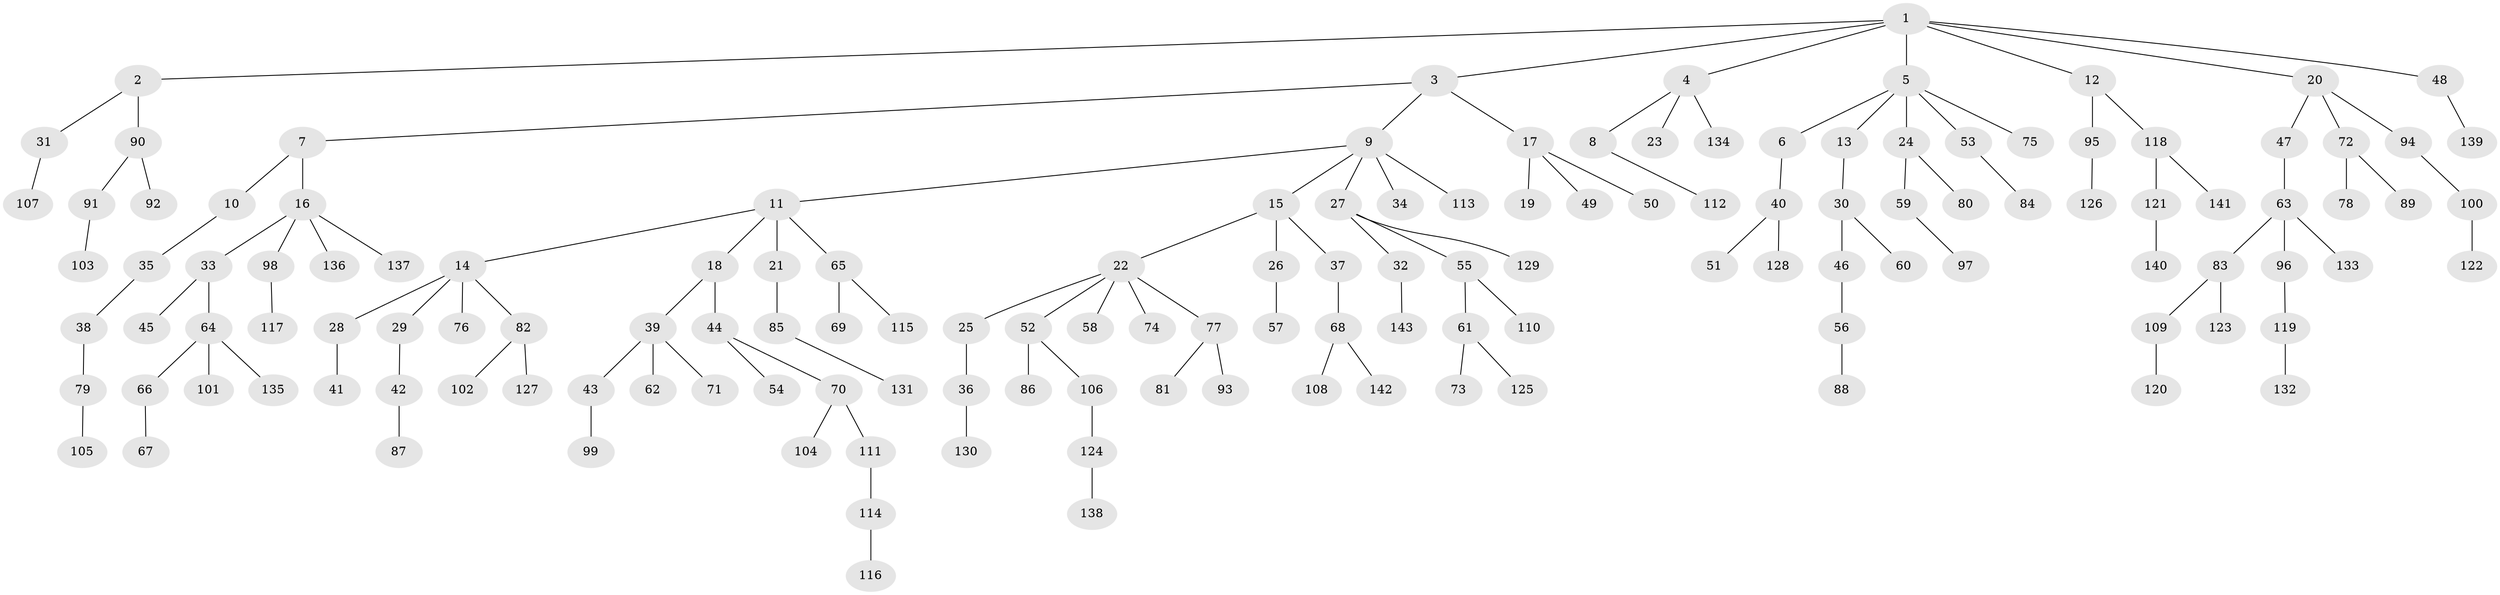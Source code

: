 // Generated by graph-tools (version 1.1) at 2025/36/03/09/25 02:36:45]
// undirected, 143 vertices, 142 edges
graph export_dot {
graph [start="1"]
  node [color=gray90,style=filled];
  1;
  2;
  3;
  4;
  5;
  6;
  7;
  8;
  9;
  10;
  11;
  12;
  13;
  14;
  15;
  16;
  17;
  18;
  19;
  20;
  21;
  22;
  23;
  24;
  25;
  26;
  27;
  28;
  29;
  30;
  31;
  32;
  33;
  34;
  35;
  36;
  37;
  38;
  39;
  40;
  41;
  42;
  43;
  44;
  45;
  46;
  47;
  48;
  49;
  50;
  51;
  52;
  53;
  54;
  55;
  56;
  57;
  58;
  59;
  60;
  61;
  62;
  63;
  64;
  65;
  66;
  67;
  68;
  69;
  70;
  71;
  72;
  73;
  74;
  75;
  76;
  77;
  78;
  79;
  80;
  81;
  82;
  83;
  84;
  85;
  86;
  87;
  88;
  89;
  90;
  91;
  92;
  93;
  94;
  95;
  96;
  97;
  98;
  99;
  100;
  101;
  102;
  103;
  104;
  105;
  106;
  107;
  108;
  109;
  110;
  111;
  112;
  113;
  114;
  115;
  116;
  117;
  118;
  119;
  120;
  121;
  122;
  123;
  124;
  125;
  126;
  127;
  128;
  129;
  130;
  131;
  132;
  133;
  134;
  135;
  136;
  137;
  138;
  139;
  140;
  141;
  142;
  143;
  1 -- 2;
  1 -- 3;
  1 -- 4;
  1 -- 5;
  1 -- 12;
  1 -- 20;
  1 -- 48;
  2 -- 31;
  2 -- 90;
  3 -- 7;
  3 -- 9;
  3 -- 17;
  4 -- 8;
  4 -- 23;
  4 -- 134;
  5 -- 6;
  5 -- 13;
  5 -- 24;
  5 -- 53;
  5 -- 75;
  6 -- 40;
  7 -- 10;
  7 -- 16;
  8 -- 112;
  9 -- 11;
  9 -- 15;
  9 -- 27;
  9 -- 34;
  9 -- 113;
  10 -- 35;
  11 -- 14;
  11 -- 18;
  11 -- 21;
  11 -- 65;
  12 -- 95;
  12 -- 118;
  13 -- 30;
  14 -- 28;
  14 -- 29;
  14 -- 76;
  14 -- 82;
  15 -- 22;
  15 -- 26;
  15 -- 37;
  16 -- 33;
  16 -- 98;
  16 -- 136;
  16 -- 137;
  17 -- 19;
  17 -- 49;
  17 -- 50;
  18 -- 39;
  18 -- 44;
  20 -- 47;
  20 -- 72;
  20 -- 94;
  21 -- 85;
  22 -- 25;
  22 -- 52;
  22 -- 58;
  22 -- 74;
  22 -- 77;
  24 -- 59;
  24 -- 80;
  25 -- 36;
  26 -- 57;
  27 -- 32;
  27 -- 55;
  27 -- 129;
  28 -- 41;
  29 -- 42;
  30 -- 46;
  30 -- 60;
  31 -- 107;
  32 -- 143;
  33 -- 45;
  33 -- 64;
  35 -- 38;
  36 -- 130;
  37 -- 68;
  38 -- 79;
  39 -- 43;
  39 -- 62;
  39 -- 71;
  40 -- 51;
  40 -- 128;
  42 -- 87;
  43 -- 99;
  44 -- 54;
  44 -- 70;
  46 -- 56;
  47 -- 63;
  48 -- 139;
  52 -- 86;
  52 -- 106;
  53 -- 84;
  55 -- 61;
  55 -- 110;
  56 -- 88;
  59 -- 97;
  61 -- 73;
  61 -- 125;
  63 -- 83;
  63 -- 96;
  63 -- 133;
  64 -- 66;
  64 -- 101;
  64 -- 135;
  65 -- 69;
  65 -- 115;
  66 -- 67;
  68 -- 108;
  68 -- 142;
  70 -- 104;
  70 -- 111;
  72 -- 78;
  72 -- 89;
  77 -- 81;
  77 -- 93;
  79 -- 105;
  82 -- 102;
  82 -- 127;
  83 -- 109;
  83 -- 123;
  85 -- 131;
  90 -- 91;
  90 -- 92;
  91 -- 103;
  94 -- 100;
  95 -- 126;
  96 -- 119;
  98 -- 117;
  100 -- 122;
  106 -- 124;
  109 -- 120;
  111 -- 114;
  114 -- 116;
  118 -- 121;
  118 -- 141;
  119 -- 132;
  121 -- 140;
  124 -- 138;
}
